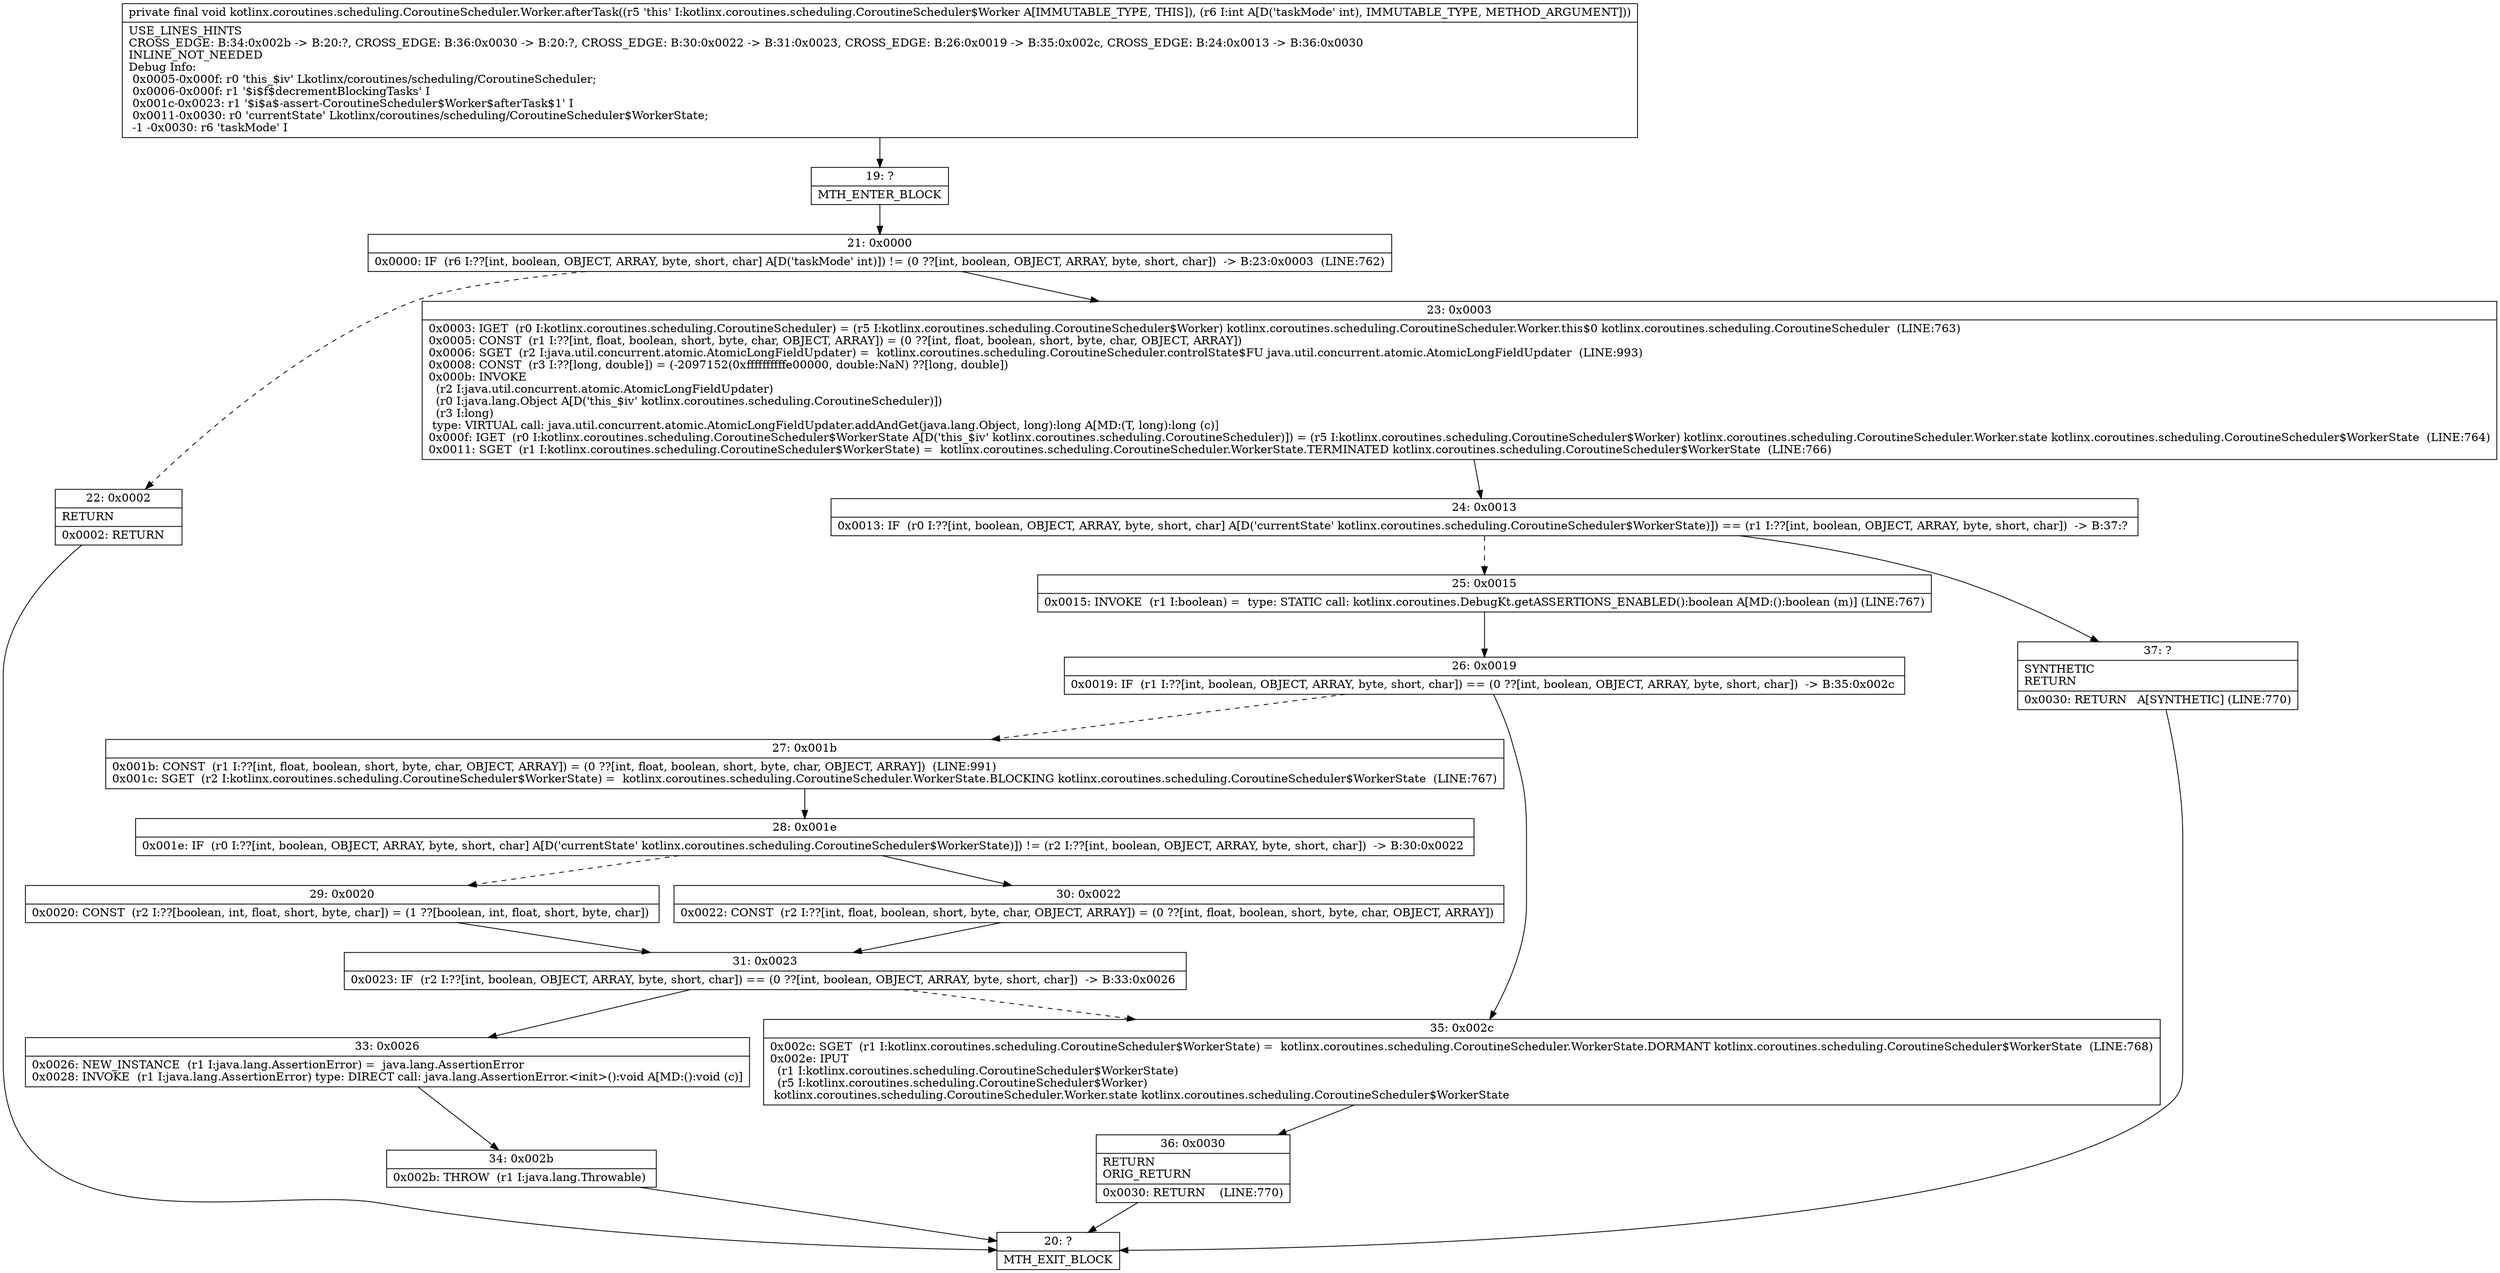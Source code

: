 digraph "CFG forkotlinx.coroutines.scheduling.CoroutineScheduler.Worker.afterTask(I)V" {
Node_19 [shape=record,label="{19\:\ ?|MTH_ENTER_BLOCK\l}"];
Node_21 [shape=record,label="{21\:\ 0x0000|0x0000: IF  (r6 I:??[int, boolean, OBJECT, ARRAY, byte, short, char] A[D('taskMode' int)]) != (0 ??[int, boolean, OBJECT, ARRAY, byte, short, char])  \-\> B:23:0x0003  (LINE:762)\l}"];
Node_22 [shape=record,label="{22\:\ 0x0002|RETURN\l|0x0002: RETURN   \l}"];
Node_20 [shape=record,label="{20\:\ ?|MTH_EXIT_BLOCK\l}"];
Node_23 [shape=record,label="{23\:\ 0x0003|0x0003: IGET  (r0 I:kotlinx.coroutines.scheduling.CoroutineScheduler) = (r5 I:kotlinx.coroutines.scheduling.CoroutineScheduler$Worker) kotlinx.coroutines.scheduling.CoroutineScheduler.Worker.this$0 kotlinx.coroutines.scheduling.CoroutineScheduler  (LINE:763)\l0x0005: CONST  (r1 I:??[int, float, boolean, short, byte, char, OBJECT, ARRAY]) = (0 ??[int, float, boolean, short, byte, char, OBJECT, ARRAY]) \l0x0006: SGET  (r2 I:java.util.concurrent.atomic.AtomicLongFieldUpdater) =  kotlinx.coroutines.scheduling.CoroutineScheduler.controlState$FU java.util.concurrent.atomic.AtomicLongFieldUpdater  (LINE:993)\l0x0008: CONST  (r3 I:??[long, double]) = (\-2097152(0xffffffffffe00000, double:NaN) ??[long, double]) \l0x000b: INVOKE  \l  (r2 I:java.util.concurrent.atomic.AtomicLongFieldUpdater)\l  (r0 I:java.lang.Object A[D('this_$iv' kotlinx.coroutines.scheduling.CoroutineScheduler)])\l  (r3 I:long)\l type: VIRTUAL call: java.util.concurrent.atomic.AtomicLongFieldUpdater.addAndGet(java.lang.Object, long):long A[MD:(T, long):long (c)]\l0x000f: IGET  (r0 I:kotlinx.coroutines.scheduling.CoroutineScheduler$WorkerState A[D('this_$iv' kotlinx.coroutines.scheduling.CoroutineScheduler)]) = (r5 I:kotlinx.coroutines.scheduling.CoroutineScheduler$Worker) kotlinx.coroutines.scheduling.CoroutineScheduler.Worker.state kotlinx.coroutines.scheduling.CoroutineScheduler$WorkerState  (LINE:764)\l0x0011: SGET  (r1 I:kotlinx.coroutines.scheduling.CoroutineScheduler$WorkerState) =  kotlinx.coroutines.scheduling.CoroutineScheduler.WorkerState.TERMINATED kotlinx.coroutines.scheduling.CoroutineScheduler$WorkerState  (LINE:766)\l}"];
Node_24 [shape=record,label="{24\:\ 0x0013|0x0013: IF  (r0 I:??[int, boolean, OBJECT, ARRAY, byte, short, char] A[D('currentState' kotlinx.coroutines.scheduling.CoroutineScheduler$WorkerState)]) == (r1 I:??[int, boolean, OBJECT, ARRAY, byte, short, char])  \-\> B:37:? \l}"];
Node_25 [shape=record,label="{25\:\ 0x0015|0x0015: INVOKE  (r1 I:boolean) =  type: STATIC call: kotlinx.coroutines.DebugKt.getASSERTIONS_ENABLED():boolean A[MD:():boolean (m)] (LINE:767)\l}"];
Node_26 [shape=record,label="{26\:\ 0x0019|0x0019: IF  (r1 I:??[int, boolean, OBJECT, ARRAY, byte, short, char]) == (0 ??[int, boolean, OBJECT, ARRAY, byte, short, char])  \-\> B:35:0x002c \l}"];
Node_27 [shape=record,label="{27\:\ 0x001b|0x001b: CONST  (r1 I:??[int, float, boolean, short, byte, char, OBJECT, ARRAY]) = (0 ??[int, float, boolean, short, byte, char, OBJECT, ARRAY])  (LINE:991)\l0x001c: SGET  (r2 I:kotlinx.coroutines.scheduling.CoroutineScheduler$WorkerState) =  kotlinx.coroutines.scheduling.CoroutineScheduler.WorkerState.BLOCKING kotlinx.coroutines.scheduling.CoroutineScheduler$WorkerState  (LINE:767)\l}"];
Node_28 [shape=record,label="{28\:\ 0x001e|0x001e: IF  (r0 I:??[int, boolean, OBJECT, ARRAY, byte, short, char] A[D('currentState' kotlinx.coroutines.scheduling.CoroutineScheduler$WorkerState)]) != (r2 I:??[int, boolean, OBJECT, ARRAY, byte, short, char])  \-\> B:30:0x0022 \l}"];
Node_29 [shape=record,label="{29\:\ 0x0020|0x0020: CONST  (r2 I:??[boolean, int, float, short, byte, char]) = (1 ??[boolean, int, float, short, byte, char]) \l}"];
Node_31 [shape=record,label="{31\:\ 0x0023|0x0023: IF  (r2 I:??[int, boolean, OBJECT, ARRAY, byte, short, char]) == (0 ??[int, boolean, OBJECT, ARRAY, byte, short, char])  \-\> B:33:0x0026 \l}"];
Node_33 [shape=record,label="{33\:\ 0x0026|0x0026: NEW_INSTANCE  (r1 I:java.lang.AssertionError) =  java.lang.AssertionError \l0x0028: INVOKE  (r1 I:java.lang.AssertionError) type: DIRECT call: java.lang.AssertionError.\<init\>():void A[MD:():void (c)]\l}"];
Node_34 [shape=record,label="{34\:\ 0x002b|0x002b: THROW  (r1 I:java.lang.Throwable) \l}"];
Node_30 [shape=record,label="{30\:\ 0x0022|0x0022: CONST  (r2 I:??[int, float, boolean, short, byte, char, OBJECT, ARRAY]) = (0 ??[int, float, boolean, short, byte, char, OBJECT, ARRAY]) \l}"];
Node_35 [shape=record,label="{35\:\ 0x002c|0x002c: SGET  (r1 I:kotlinx.coroutines.scheduling.CoroutineScheduler$WorkerState) =  kotlinx.coroutines.scheduling.CoroutineScheduler.WorkerState.DORMANT kotlinx.coroutines.scheduling.CoroutineScheduler$WorkerState  (LINE:768)\l0x002e: IPUT  \l  (r1 I:kotlinx.coroutines.scheduling.CoroutineScheduler$WorkerState)\l  (r5 I:kotlinx.coroutines.scheduling.CoroutineScheduler$Worker)\l kotlinx.coroutines.scheduling.CoroutineScheduler.Worker.state kotlinx.coroutines.scheduling.CoroutineScheduler$WorkerState \l}"];
Node_36 [shape=record,label="{36\:\ 0x0030|RETURN\lORIG_RETURN\l|0x0030: RETURN    (LINE:770)\l}"];
Node_37 [shape=record,label="{37\:\ ?|SYNTHETIC\lRETURN\l|0x0030: RETURN   A[SYNTHETIC] (LINE:770)\l}"];
MethodNode[shape=record,label="{private final void kotlinx.coroutines.scheduling.CoroutineScheduler.Worker.afterTask((r5 'this' I:kotlinx.coroutines.scheduling.CoroutineScheduler$Worker A[IMMUTABLE_TYPE, THIS]), (r6 I:int A[D('taskMode' int), IMMUTABLE_TYPE, METHOD_ARGUMENT]))  | USE_LINES_HINTS\lCROSS_EDGE: B:34:0x002b \-\> B:20:?, CROSS_EDGE: B:36:0x0030 \-\> B:20:?, CROSS_EDGE: B:30:0x0022 \-\> B:31:0x0023, CROSS_EDGE: B:26:0x0019 \-\> B:35:0x002c, CROSS_EDGE: B:24:0x0013 \-\> B:36:0x0030\lINLINE_NOT_NEEDED\lDebug Info:\l  0x0005\-0x000f: r0 'this_$iv' Lkotlinx\/coroutines\/scheduling\/CoroutineScheduler;\l  0x0006\-0x000f: r1 '$i$f$decrementBlockingTasks' I\l  0x001c\-0x0023: r1 '$i$a$\-assert\-CoroutineScheduler$Worker$afterTask$1' I\l  0x0011\-0x0030: r0 'currentState' Lkotlinx\/coroutines\/scheduling\/CoroutineScheduler$WorkerState;\l  \-1 \-0x0030: r6 'taskMode' I\l}"];
MethodNode -> Node_19;Node_19 -> Node_21;
Node_21 -> Node_22[style=dashed];
Node_21 -> Node_23;
Node_22 -> Node_20;
Node_23 -> Node_24;
Node_24 -> Node_25[style=dashed];
Node_24 -> Node_37;
Node_25 -> Node_26;
Node_26 -> Node_27[style=dashed];
Node_26 -> Node_35;
Node_27 -> Node_28;
Node_28 -> Node_29[style=dashed];
Node_28 -> Node_30;
Node_29 -> Node_31;
Node_31 -> Node_33;
Node_31 -> Node_35[style=dashed];
Node_33 -> Node_34;
Node_34 -> Node_20;
Node_30 -> Node_31;
Node_35 -> Node_36;
Node_36 -> Node_20;
Node_37 -> Node_20;
}

